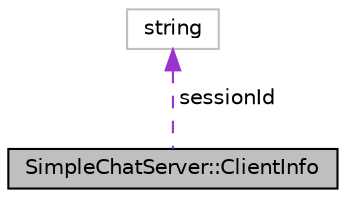 digraph "SimpleChatServer::ClientInfo"
{
 // LATEX_PDF_SIZE
  edge [fontname="Helvetica",fontsize="10",labelfontname="Helvetica",labelfontsize="10"];
  node [fontname="Helvetica",fontsize="10",shape=record];
  Node1 [label="SimpleChatServer::ClientInfo",height=0.2,width=0.4,color="black", fillcolor="grey75", style="filled", fontcolor="black",tooltip=" "];
  Node2 -> Node1 [dir="back",color="darkorchid3",fontsize="10",style="dashed",label=" sessionId" ];
  Node2 [label="string",height=0.2,width=0.4,color="grey75", fillcolor="white", style="filled",tooltip=" "];
}
